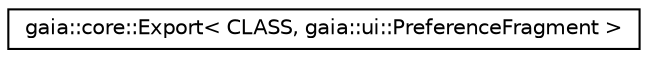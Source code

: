 digraph G
{
  edge [fontname="Helvetica",fontsize="10",labelfontname="Helvetica",labelfontsize="10"];
  node [fontname="Helvetica",fontsize="10",shape=record];
  rankdir=LR;
  Node1 [label="gaia::core::Export\< CLASS, gaia::ui::PreferenceFragment \>",height=0.2,width=0.4,color="black", fillcolor="white", style="filled",URL="$dc/d22/classgaia_1_1core_1_1_export_3_01_c_l_a_s_s_00_01gaia_1_1ui_1_1_preference_fragment_01_4.html"];
}

